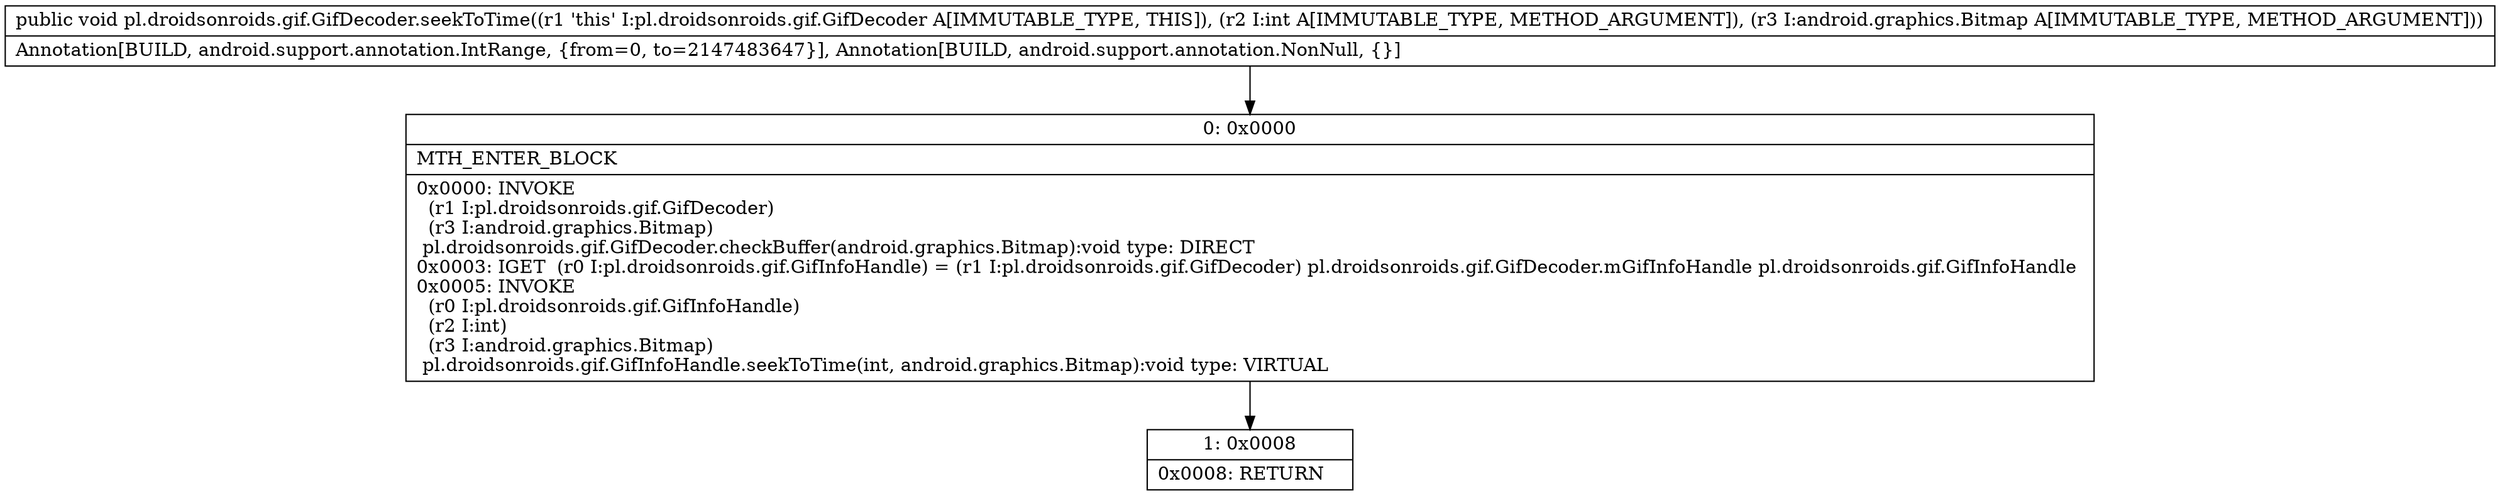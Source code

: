 digraph "CFG forpl.droidsonroids.gif.GifDecoder.seekToTime(ILandroid\/graphics\/Bitmap;)V" {
Node_0 [shape=record,label="{0\:\ 0x0000|MTH_ENTER_BLOCK\l|0x0000: INVOKE  \l  (r1 I:pl.droidsonroids.gif.GifDecoder)\l  (r3 I:android.graphics.Bitmap)\l pl.droidsonroids.gif.GifDecoder.checkBuffer(android.graphics.Bitmap):void type: DIRECT \l0x0003: IGET  (r0 I:pl.droidsonroids.gif.GifInfoHandle) = (r1 I:pl.droidsonroids.gif.GifDecoder) pl.droidsonroids.gif.GifDecoder.mGifInfoHandle pl.droidsonroids.gif.GifInfoHandle \l0x0005: INVOKE  \l  (r0 I:pl.droidsonroids.gif.GifInfoHandle)\l  (r2 I:int)\l  (r3 I:android.graphics.Bitmap)\l pl.droidsonroids.gif.GifInfoHandle.seekToTime(int, android.graphics.Bitmap):void type: VIRTUAL \l}"];
Node_1 [shape=record,label="{1\:\ 0x0008|0x0008: RETURN   \l}"];
MethodNode[shape=record,label="{public void pl.droidsonroids.gif.GifDecoder.seekToTime((r1 'this' I:pl.droidsonroids.gif.GifDecoder A[IMMUTABLE_TYPE, THIS]), (r2 I:int A[IMMUTABLE_TYPE, METHOD_ARGUMENT]), (r3 I:android.graphics.Bitmap A[IMMUTABLE_TYPE, METHOD_ARGUMENT]))  | Annotation[BUILD, android.support.annotation.IntRange, \{from=0, to=2147483647\}], Annotation[BUILD, android.support.annotation.NonNull, \{\}]\l}"];
MethodNode -> Node_0;
Node_0 -> Node_1;
}

